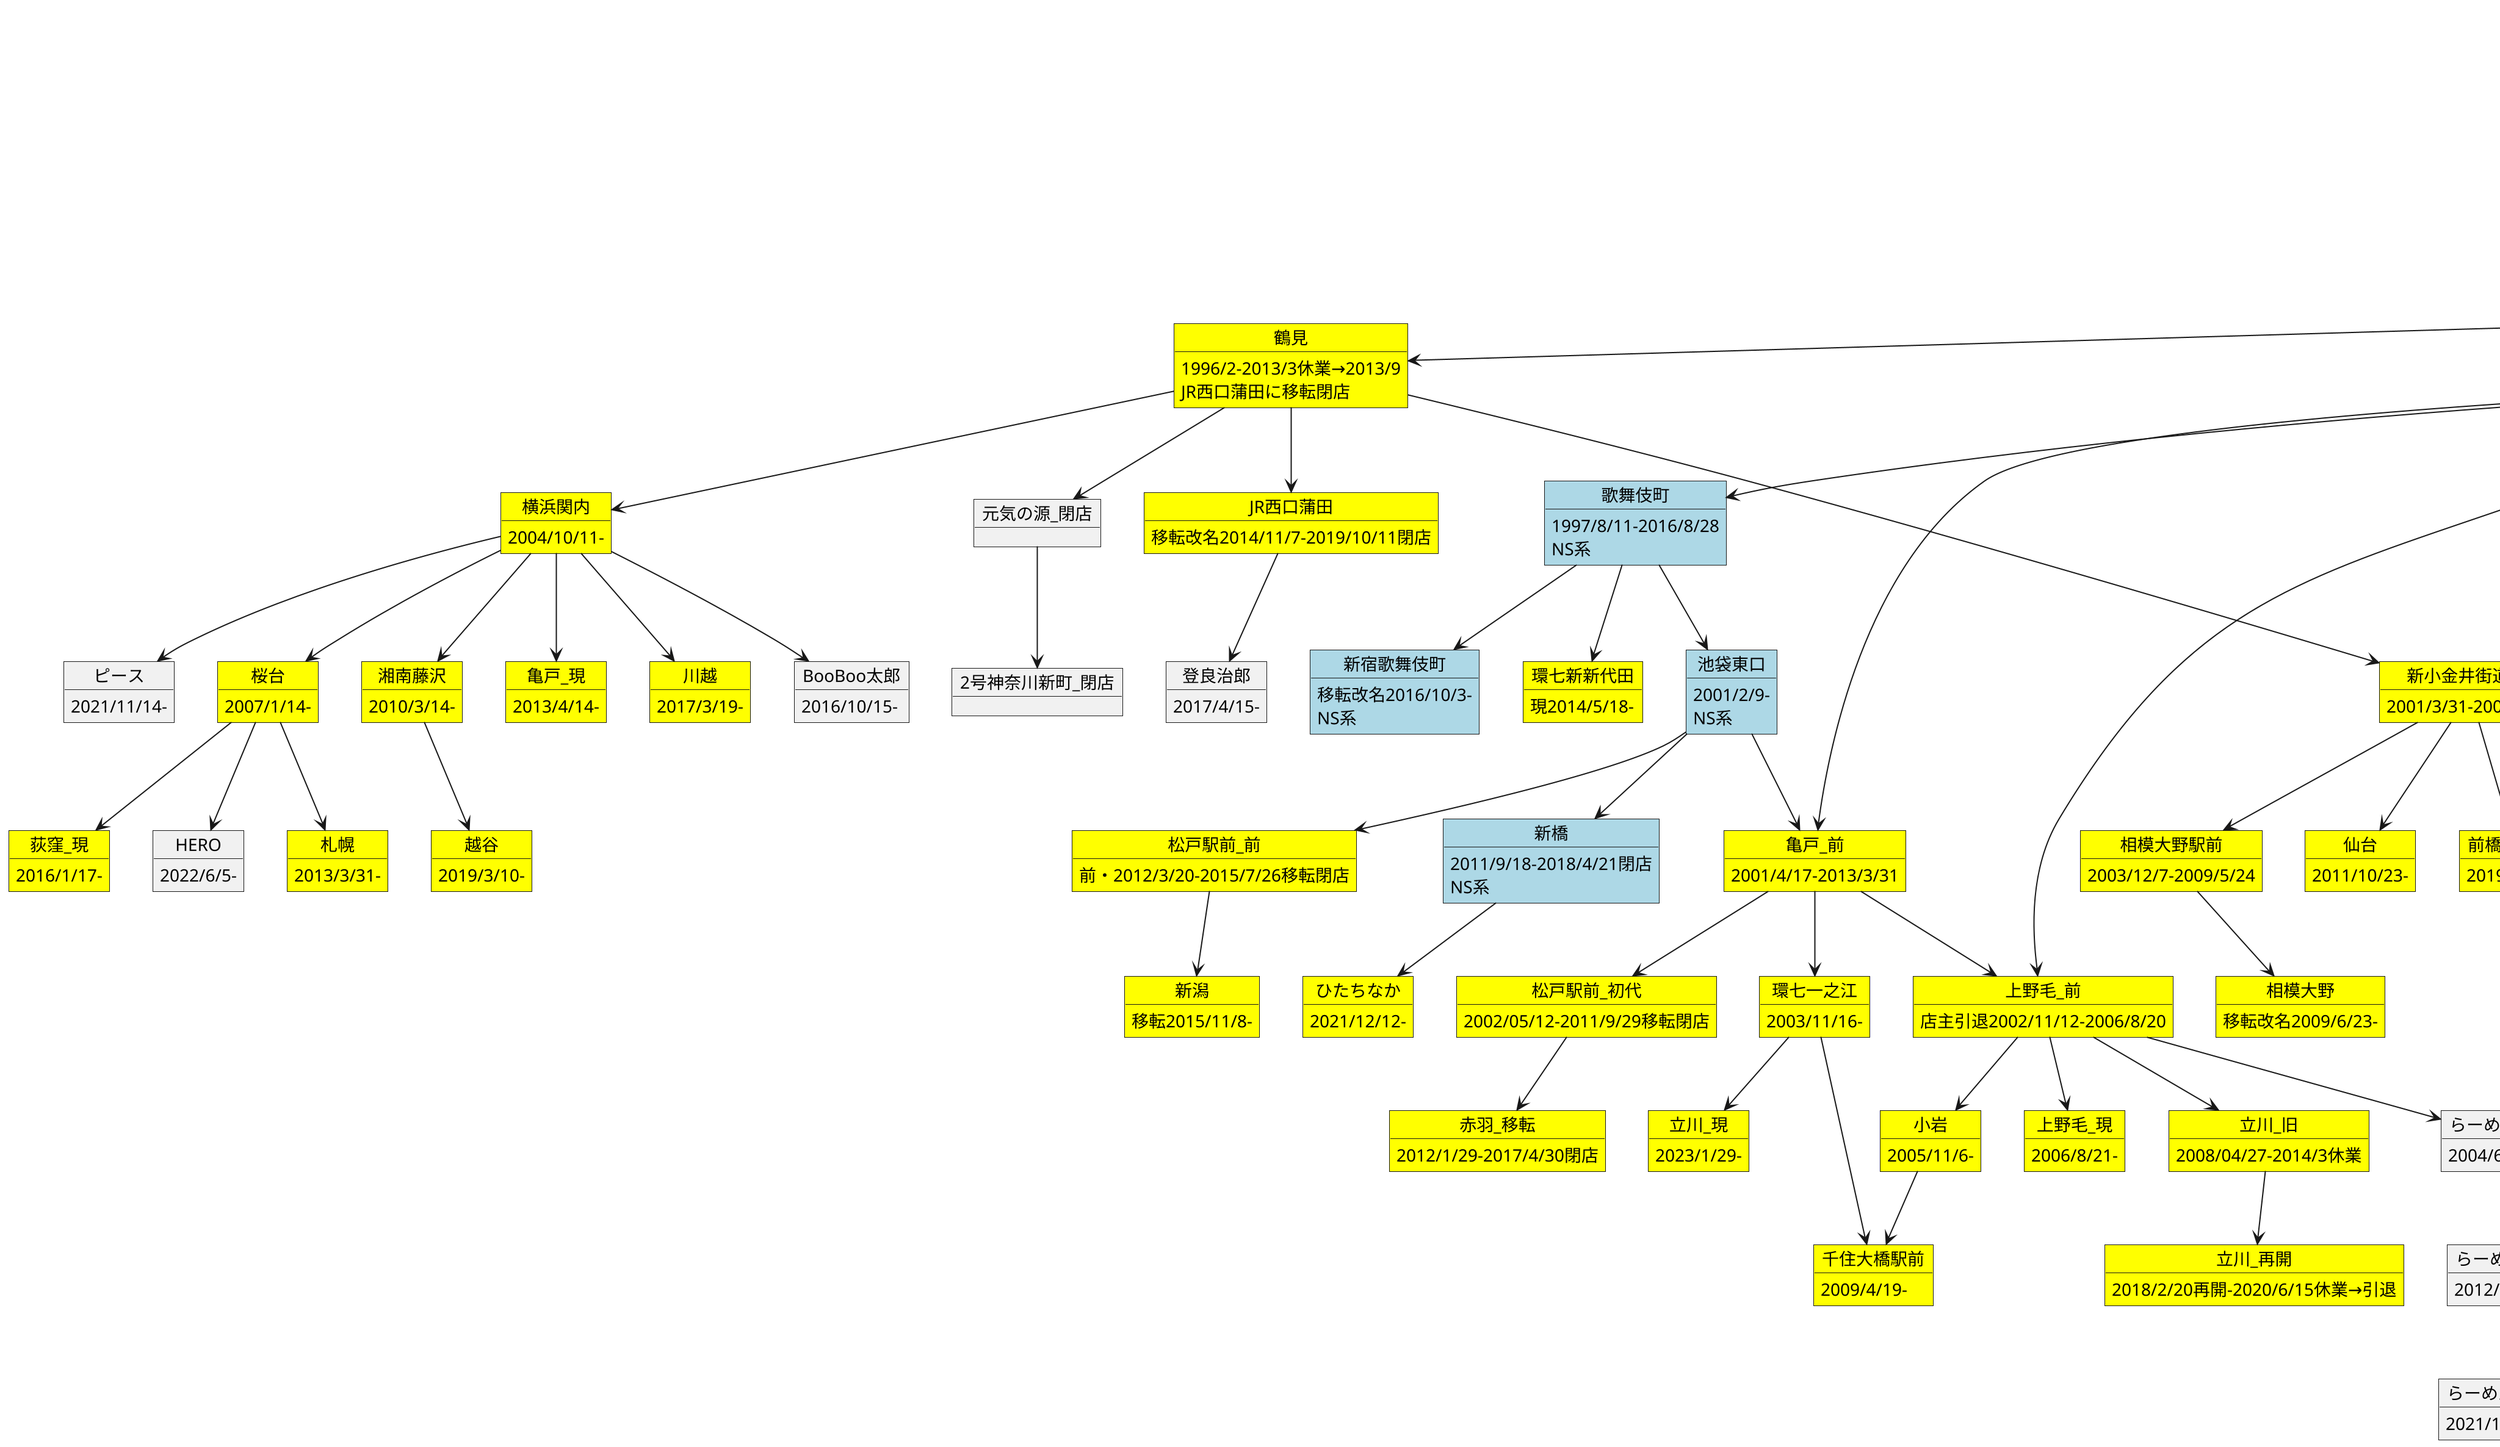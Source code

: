 @startuml jiro
scale 2
object 次郎 #yellow {
  1968-1972(移転閉店)
  都立大学
}

object 二郎 #yellow {
  (移転改名)1972-1996/2/29
  三田
}

object 三田本店 #yellow {
  (移転改名)1996/6/5-
  三田
}

object 吉祥寺 #yellow {
  1986-2001/4
}

object 生郎 {
  (改名・脱退)→2015/4閉店
}

object 堀切 #yellow {
  1998/7/28-2001/10/31
}

object 一代 {
}

object ぽっぽっ屋 {
}

object どっと屋 {
}

object 暖々 {
}

object 大者 {
  2010/12/1(店長が脱退独立)
}

object 大 {
}

object ラーメン二郎よしぐま {
}

object 赤羽_旧 #yellow {
  1991/2/15-2001
}

object 赤羽_移転 #yellow {
  2012/1/29-2017/4/30閉店
}

object O二郎 {
  2001改名→富士丸
}

object 富士丸 {
  2007/8/7改名
}

object 目黒 #yellow {
  1995/7-
}

object 仙川_前 #yellow {
  1995/10/16-2004/9/7・店主逝去
}

object 仙川_現 #yellow {
  2005/1/17-
}

object 環七新代田_前 #yellow {
  2000/1/30-2014/4/26
}

object 京急川崎 #yellow {
  2001/4/25-
}

object 鶴見 #yellow {
  1996/2-2013/3休業→2013/9
  JR西口蒲田に移転閉店
}

object 武蔵小杉 #yellow {
  1996/5-店主退転
}

object 歌舞伎町 #LightBlue {
  1997/8/11-2016/8/28
  NS系
}

object 八王子野猿街道 #yellow {
  2000/8/28-2006/5/20
}

object 八王子野猿街道2 #yellow {
  移転改名2006/6/10-
}

object 新宿歌舞伎町 #LightBlue {
  移転改名2016/10/3-
  NS系
}

object 京成大久保_前 #yellow {
  2002/12/16-2007/06/30
}

object 京成大久保_改築 #yellow {
  2008/9/11-
}

object 池袋東口 #LightBlue {
  2001/2/9-
  NS系
}

object 神田神保町_前 #yellow {
  フーズ神田出身2004/11/06-2017/11/25
}

object 神田神保町_移転 #yellow {
  2017/12/11-
}

object 京都 #yellow {
  2017/4/2-
}

object 一橋学園 #yellow {
  2022/8/11-
}

object 品川_直系移行 #yellow {
  2001-2010/7/13
}

object 品川_改装 #yellow {
  2010/8/24-
}

object 新宿小滝橋通り #yellow {
  1999/2/8-フーズ代々木から脱退？
}

object 上野毛_前 #yellow {
  店主引退2002/11/12-2006/8/20
}

object 上野毛_現 #yellow {
  2006/8/21-
}

object 小岩 #yellow {
  2005/11/6-
}

object 千住大橋駅前 #yellow {
  2009/4/19-
}

object 新橋 #LightBlue {
  2011/9/18-2018/4/21閉店
  NS系
}

object ひたちなか #yellow {
  2021/12/12-
}

object 松戸駅前_初代 #yellow {
  2002/05/12-2011/9/29移転閉店
}

object 松戸駅前_前 #yellow {
  前・2012/3/20-2015/7/26移転閉店
}

object 松戸駅前_現 #yellow {
  2015/8/9-
}

object 新潟 #yellow {
  移転2015/11/8-
}

object 環七新新代田 #yellow {
  現2014/5/18-
}

object 526武蔵小杉 {
  2011/1/19脱退改名
}

object 町田 #yellow {
  1999/3/9-2002/9/29閉店
}

object JR西口蒲田 #yellow {
  移転改名2014/11/7-2019/10/11閉店
}

object 登良治郎 {
  2017/4/15-
}

object 横浜関内 #yellow {
  2004/10/11-
}

object 桜台 #yellow {
  2007/1/14-
}

object 札幌 #yellow {
  2013/3/31-
}

object 荻窪_現 #yellow {
  2016/1/17-
}

object HERO {
  2022/6/5-
}

object 湘南藤沢 #yellow {
  2010/3/14-
}

object 越谷 #yellow {
  2019/3/10-
}

object 亀戸_前 #yellow {
  2001/4/17-2013/3/31
}

object 亀戸_現 #yellow {
  2013/4/14-
}

object 環七一之江 #yellow {
  2003/11/16-
}

object 新小金井街道_旧 #yellow {
  2001/3/31-2003/5/19
}

object 新小金井街道_移転 #yellow {
  2003/5/27-2018/5/27引退
}

object 新小金井街道_臨時再開 #yellow {
  2018/6/24-2018/12/23閉店
}

object 相模大野駅前 #yellow {
  2003/12/7-2009/5/24
}

object 相模大野 #yellow {
  移転改名2009/6/23-
}

object ひばりヶ丘駅前 #yellow {
  2006/6/11-
}

object 仙台 #yellow {
  2011/10/23-
}

object 前橋千代田町 #yellow {
  2019/10/27-
}

object 生田駅前 #yellow {
  2023/5/21-
}

object 栃木街道 #yellow {
  2007/11/25-
}

object 会津若松駅前 #yellow {
  2014/9/21-
}

object 中山駅前 #yellow {
  2010/12/12-
}

object 川越 #yellow {
  2017/3/19-
}

object BooBoo太郎 {
  2016/10/15-
}

object ピース {
  2021/11/14-
}

object 元気の源_閉店 {
}

object 2号神奈川新町_閉店 {
}

object めじろ台法政大学前 #yellow {
  2002/5/25-2017/5/13
}

object めじろ台_移転改名 #yellow {
  2017/5/28-2023/2/28廃業
}

object めじろ台_現 #yellow {
  2023/6/18-
}

object 荻窪_前 #yellow {
  2002/10/14-2014/1
}

object 立川_旧 #yellow {
  2008/04/27-2014/3休業
}

object 立川_再開 #yellow {
  2018/2/20再開-2020/6/15休業→引退
}

object 立川_現 #yellow {
  2023/1/29-
}

object 府中 #yellow {
  2001/5/1-2006/3/26→移転2006/5/3-
}

object 高田馬場_旧 #yellow {
  2002/5/9-2009/12/24
}

object 高田馬場_移転 #yellow {
  2010/1/6-2012/12休業→2013/3閉店
}

object 大宮 #yellow {
  2008/08/24-2016/11/30閉店
}

object 大宮公園駅前 #yellow {
  2020/6/5-
}

object 茨城守谷 #yellow {
  2009/06/07-2022/12/9移転閉店
}

object 柏 #yellow {
  移転2023/1/9-
}

object 西台駅前 #yellow {
  2010/6/27-
}

object 千葉 #yellow {
  2020/6/2-
}

object 虎ノ門 #green {
  1996/9/11-2004/10/31
  ジローフードシステム
}

object ラーメン虎ノ門 #green {
  2004/11/1-2020/1閉店
  ジローフードシステム
}

object 新橋_前 #green {
  1996/9/11-2004/7/5
  ジローフードシステム
}

object ラーメン新橋 #green {
  2004/7/6-2018/4/21閉店
  ジローフードシステム
}

object 品川_前 #green {
  1997/10-2001
  ジローフードシステム
  →脱退・直系加入
}

object 蒲田 #green {
  1997/12/15-2001/10/31
  ジローフードシステム
  →脱退・堀切系移行→ラーメン大
}

object 神田 #green {
  1998/4/15
  ジローフードシステム
  →ラーメン神田店
}

object ラーメン神田 #green {
  ジローフードシステム
}

object 代々木 #green {
  1998/9/25-1999/4
  ジローフードシステム
}

object 用心棒_神保町 {
  2009/3/21-
}

object 千里眼_東北沢 {
  2009/11/1-
}

object めじ_仙川 {
  2023/4/3-
}

object らーめん陸_上町 {
  2004/6/1-
}

object らーめん陸_尾山台 {
  2012/4/20-
}

object らーめん豚島_溝の口 {
  2021/11/2-
}


object 豚星. {
  2015/4/4
}

次郎 --> 二郎
二郎 --> 吉祥寺
二郎 --> 三田本店
二郎 --> 赤羽_旧
二郎 --> 鶴見
二郎 --> 武蔵小杉


三田本店 --> 歌舞伎町
三田本店 --> 八王子野猿街道
三田本店 --> 亀戸_前
三田本店 --> 上野毛_前
三田本店 --> めじろ台法政大学前
三田本店 --> 荻窪_前
三田本店 --> 府中
三田本店 --> 高田馬場_旧
三田本店 --> 京成大久保_前
三田本店 --> 神田神保町_前
三田本店 --> 品川_直系移行
三田本店 --> 新宿小滝橋通り


品川_前 --> 品川_直系移行
品川_直系移行 --> 品川_改装

京成大久保_前 --> 京成大久保_改築
神田神保町_前 --> 京都
神田神保町_前 --> 神田神保町_移転
神田神保町_前 --> 一橋学園

めじろ台法政大学前 --> めじろ台_移転改名
鶴見 --> 横浜関内
鶴見 --> 元気の源_閉店
鶴見 --> 新小金井街道_旧
鶴見 --> JR西口蒲田
武蔵小杉 --> 526武蔵小杉
武蔵小杉 --> 町田
歌舞伎町 --> 新宿歌舞伎町
歌舞伎町 --> 環七新新代田
歌舞伎町 --> 池袋東口

八王子野猿街道 --> 八王子野猿街道2
八王子野猿街道 --> 新小金井街道_旧
八王子野猿街道 --> 栃木街道
八王子野猿街道 --> 会津若松駅前
八王子野猿街道 --> 松戸駅前_現
八王子野猿街道 --> めじろ台_現

新小金井街道_旧 --> 新小金井街道_移転
新小金井街道_旧 --> 相模大野駅前
新小金井街道_旧 --> ひばりヶ丘駅前
新小金井街道_移転 --> 中山駅前
新小金井街道_旧 --> 仙台
新小金井街道_旧 --> 前橋千代田町
新小金井街道_旧 --> 生田駅前
新小金井街道_移転 --> 新小金井街道_臨時再開
新小金井街道_移転 --> "豚星."
相模大野駅前 --> 相模大野

池袋東口 --> 亀戸_前
亀戸_前 --> 上野毛_前
亀戸_前 --> 松戸駅前_初代
松戸駅前_初代 --> 赤羽_移転
亀戸_前 --> 環七一之江
環七一之江 --> 千住大橋駅前
環七一之江 --> 立川_現

上野毛_前 --> 小岩
上野毛_前 --> 上野毛_現
上野毛_前 --> 立川_旧
立川_旧 --> 立川_再開
小岩 --> 千住大橋駅前
池袋東口 --> 新橋
新橋 --> ひたちなか
池袋東口 --> 松戸駅前_前
松戸駅前_前 --> 新潟

JR西口蒲田 --> 登良治郎
元気の源_閉店 --> 2号神奈川新町_閉店
横浜関内 --> 桜台
横浜関内 --> 湘南藤沢
横浜関内 --> 川越
横浜関内 --> BooBoo太郎
横浜関内 --> ピース
湘南藤沢 --> 越谷
横浜関内 --> 亀戸_現
桜台 --> 札幌
桜台 --> 荻窪_現
桜台 --> HERO
赤羽_旧 --> 目黒
赤羽_旧 --> 仙川_前
仙川_前 --> 仙川_現
赤羽_旧 --> 環七新代田_前
赤羽_旧 --> 京急川崎
赤羽_旧 --> ラーメン二郎よしぐま
ラーメン二郎よしぐま --> O二郎
O二郎 --> 富士丸
吉祥寺 --> 生郎
吉祥寺 --> 堀切
吉祥寺 --> 虎ノ門
堀切 --> 蒲田
蒲田 --> 大
堀切 --> 一代
堀切 --> ぽっぽっ屋
堀切 --> どっと屋
堀切 --> 暖々
堀切 --> 大
暖々 --> 大
暖々 --> 大者

高田馬場_旧 --> 高田馬場_移転
高田馬場_旧 --> 大宮
高田馬場_旧 --> 茨城守谷
茨城守谷 --> 柏
高田馬場_旧 --> 西台駅前
西台駅前 --> 千葉
大宮 --> 大宮公園駅前

虎ノ門 --> ラーメン虎ノ門
虎ノ門 --> 新橋_前
虎ノ門 --> 神田
虎ノ門 --> 代々木
虎ノ門 --> 品川_前

神田 --> ラーメン神田
新橋_前 --> ラーメン新橋

用心棒_神保町 --> 千里眼_東北沢
めじろ台_移転改名 --> めじ_仙川
上野毛_前 --> らーめん陸_上町
らーめん陸_上町 --> らーめん陸_尾山台
らーめん陸_尾山台 -->らーめん豚島_溝の口
@enduml